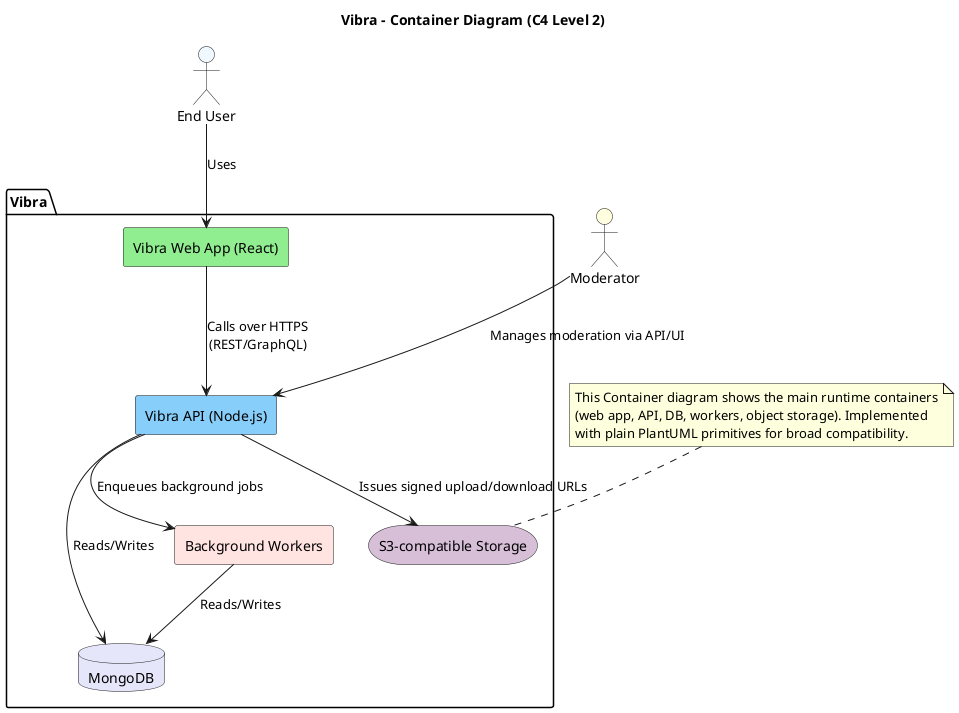 @startuml
' Vibra - Container Diagram (C4 Level 2) (plain PlantUML)

skinparam handwritten false
skinparam shadowing false

actor "End User" as user #AliceBlue
actor "Moderator" as moderator #LightYellow

' System boundary
package "Vibra" {
    rectangle "Vibra Web App (React)" as spa #LightGreen
    rectangle "Vibra API (Node.js)" as api #LightSkyBlue
        database "MongoDB" as db #Lavender
    rectangle "Background Workers" as queue #MistyRose
    storage "S3-compatible Storage" as objectStore #Thistle
}

' Relationships
user --> spa : Uses
spa --> api : Calls over HTTPS\n(REST/GraphQL)
api --> db : Reads/Writes
api --> objectStore : Issues signed upload/download URLs
api --> queue : Enqueues background jobs
queue --> db : Reads/Writes
moderator --> api : Manages moderation via API/UI

note top
    This Container diagram shows the main runtime containers
    (web app, API, DB, workers, object storage). Implemented
    with plain PlantUML primitives for broad compatibility.
end note

title "Vibra - Container Diagram (C4 Level 2)"
@enduml
